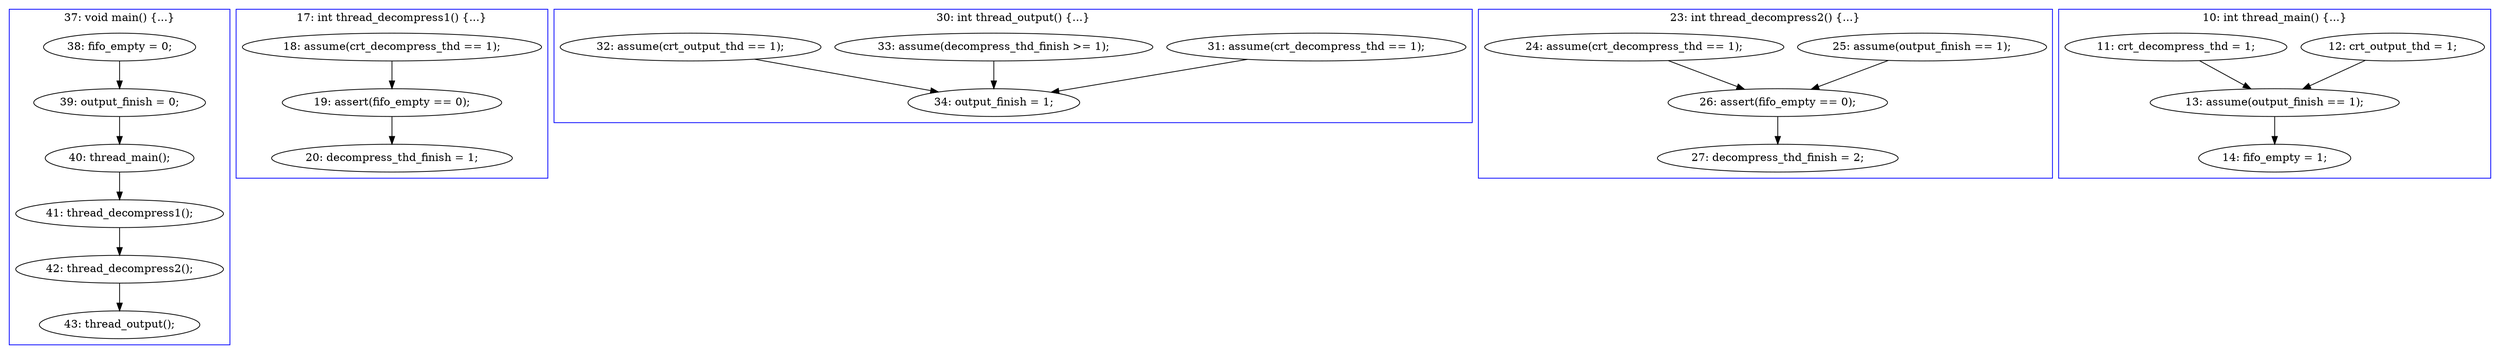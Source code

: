 digraph PartialOrder {
	compound = true
	"38: fifo_empty = 0;" -> "39: output_finish = 0;"
	"19: assert(fifo_empty == 0);" -> "20: decompress_thd_finish = 1;"
	"31: assume(crt_decompress_thd == 1);" -> "34: output_finish = 1;"
	"40: thread_main();" -> "41: thread_decompress1();"
	"33: assume(decompress_thd_finish >= 1);" -> "34: output_finish = 1;"
	"26: assert(fifo_empty == 0);" -> "27: decompress_thd_finish = 2;"
	"42: thread_decompress2();" -> "43: thread_output();"
	"41: thread_decompress1();" -> "42: thread_decompress2();"
	"12: crt_output_thd = 1;" -> "13: assume(output_finish == 1);"
	"25: assume(output_finish == 1);" -> "26: assert(fifo_empty == 0);"
	"13: assume(output_finish == 1);" -> "14: fifo_empty = 1;"
	"39: output_finish = 0;" -> "40: thread_main();"
	"11: crt_decompress_thd = 1;" -> "13: assume(output_finish == 1);"
	"18: assume(crt_decompress_thd == 1);" -> "19: assert(fifo_empty == 0);"
	"32: assume(crt_output_thd == 1);" -> "34: output_finish = 1;"
	"24: assume(crt_decompress_thd == 1);" -> "26: assert(fifo_empty == 0);"
	subgraph cluster1 {
		label = "10: int thread_main() {...}"
		color = blue
		"13: assume(output_finish == 1);"  [label = "13: assume(output_finish == 1);"]
		"11: crt_decompress_thd = 1;"  [label = "11: crt_decompress_thd = 1;"]
		"12: crt_output_thd = 1;"  [label = "12: crt_output_thd = 1;"]
		"14: fifo_empty = 1;"  [label = "14: fifo_empty = 1;"]
	}
	subgraph cluster3 {
		label = "17: int thread_decompress1() {...}"
		color = blue
		"18: assume(crt_decompress_thd == 1);"  [label = "18: assume(crt_decompress_thd == 1);"]
		"20: decompress_thd_finish = 1;"  [label = "20: decompress_thd_finish = 1;"]
		"19: assert(fifo_empty == 0);"  [label = "19: assert(fifo_empty == 0);"]
	}
	subgraph cluster4 {
		label = "23: int thread_decompress2() {...}"
		color = blue
		"26: assert(fifo_empty == 0);"  [label = "26: assert(fifo_empty == 0);"]
		"25: assume(output_finish == 1);"  [label = "25: assume(output_finish == 1);"]
		"27: decompress_thd_finish = 2;"  [label = "27: decompress_thd_finish = 2;"]
		"24: assume(crt_decompress_thd == 1);"  [label = "24: assume(crt_decompress_thd == 1);"]
	}
	subgraph cluster2 {
		label = "37: void main() {...}"
		color = blue
		"42: thread_decompress2();"  [label = "42: thread_decompress2();"]
		"40: thread_main();"  [label = "40: thread_main();"]
		"41: thread_decompress1();"  [label = "41: thread_decompress1();"]
		"43: thread_output();"  [label = "43: thread_output();"]
		"38: fifo_empty = 0;"  [label = "38: fifo_empty = 0;"]
		"39: output_finish = 0;"  [label = "39: output_finish = 0;"]
	}
	subgraph cluster5 {
		label = "30: int thread_output() {...}"
		color = blue
		"34: output_finish = 1;"  [label = "34: output_finish = 1;"]
		"32: assume(crt_output_thd == 1);"  [label = "32: assume(crt_output_thd == 1);"]
		"33: assume(decompress_thd_finish >= 1);"  [label = "33: assume(decompress_thd_finish >= 1);"]
		"31: assume(crt_decompress_thd == 1);"  [label = "31: assume(crt_decompress_thd == 1);"]
	}
}
